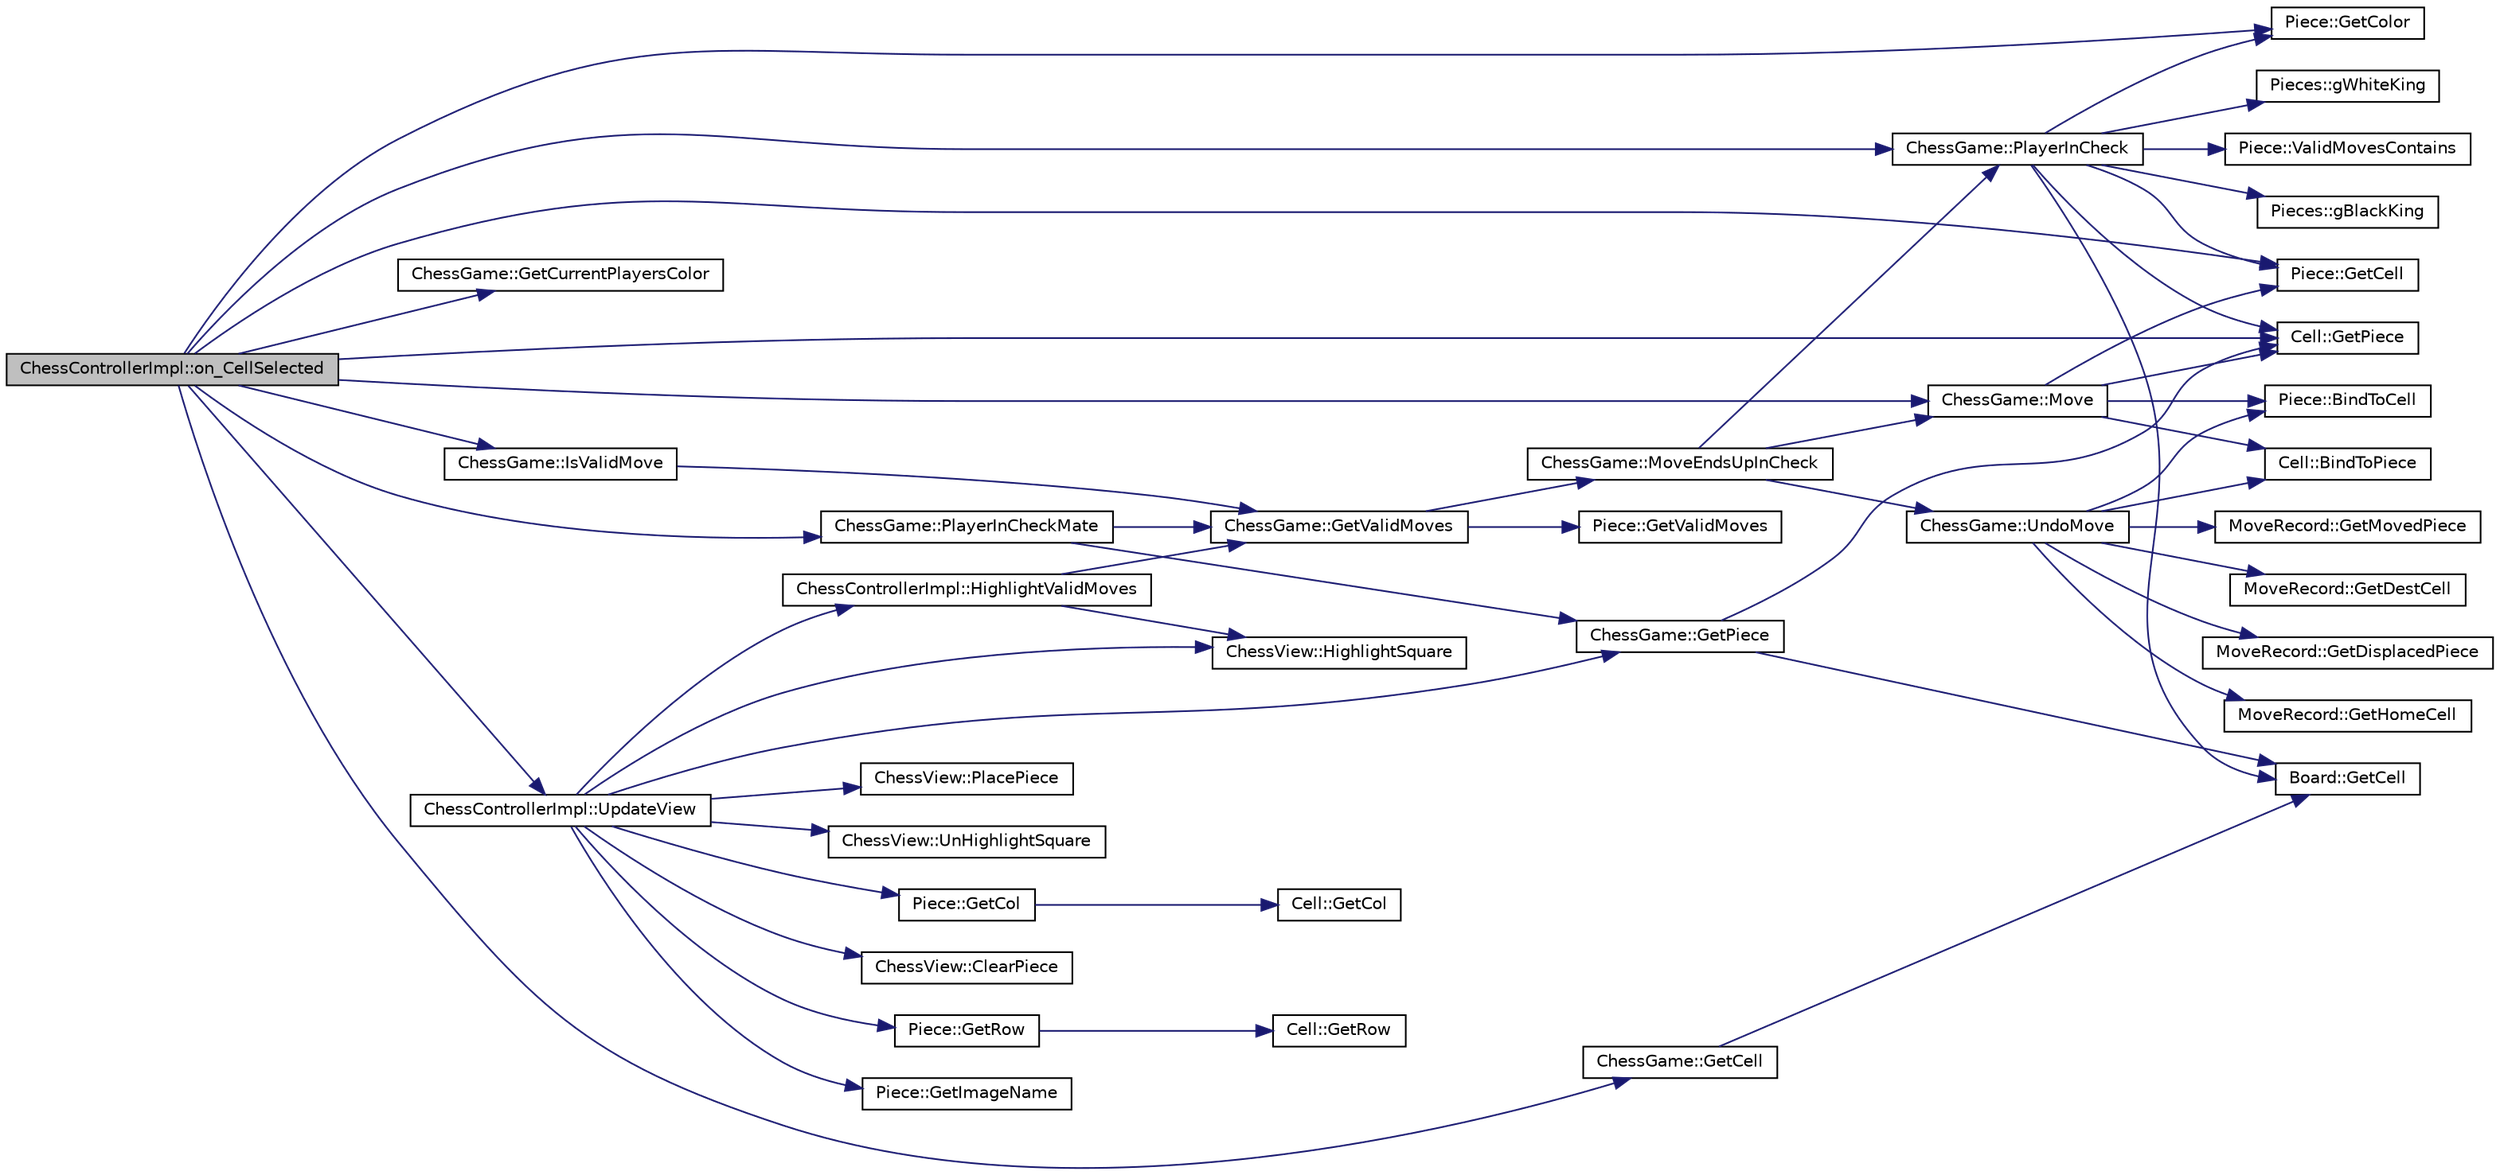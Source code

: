 digraph G
{
  bgcolor="transparent";
  edge [fontname="Helvetica",fontsize="10",labelfontname="Helvetica",labelfontsize="10"];
  node [fontname="Helvetica",fontsize="10",shape=record];
  rankdir=LR;
  Node1 [label="ChessControllerImpl::on_CellSelected",height=0.2,width=0.4,color="black", fillcolor="grey75", style="filled" fontcolor="black"];
  Node1 -> Node2 [color="midnightblue",fontsize="10",style="solid",fontname="Helvetica"];
  Node2 [label="Piece::GetCell",height=0.2,width=0.4,color="black",URL="$d5/df0/classPiece.html#a739c3bd5bda93a637c92e9522254aabe"];
  Node1 -> Node3 [color="midnightblue",fontsize="10",style="solid",fontname="Helvetica"];
  Node3 [label="ChessGame::GetCell",height=0.2,width=0.4,color="black",URL="$de/d7b/classChessGame.html#a60e72fbc299f3e08f1b9d71821857178",tooltip="Returns a pointer to the Cell of the respective row and column."];
  Node3 -> Node4 [color="midnightblue",fontsize="10",style="solid",fontname="Helvetica"];
  Node4 [label="Board::GetCell",height=0.2,width=0.4,color="black",URL="$de/d23/classBoard.html#a35976fe4d5108f29f9de9b83901cf74c"];
  Node1 -> Node5 [color="midnightblue",fontsize="10",style="solid",fontname="Helvetica"];
  Node5 [label="Piece::GetColor",height=0.2,width=0.4,color="black",URL="$d5/df0/classPiece.html#a30f7a75c0a9a7a7429dea1b72277db34"];
  Node1 -> Node6 [color="midnightblue",fontsize="10",style="solid",fontname="Helvetica"];
  Node6 [label="ChessGame::GetCurrentPlayersColor",height=0.2,width=0.4,color="black",URL="$de/d7b/classChessGame.html#ac5bfd4dc9518341f9170bcc76e7febb2"];
  Node1 -> Node7 [color="midnightblue",fontsize="10",style="solid",fontname="Helvetica"];
  Node7 [label="Cell::GetPiece",height=0.2,width=0.4,color="black",URL="$de/dfd/classCell.html#a101bba9095488768a82099930d4ffb61"];
  Node1 -> Node8 [color="midnightblue",fontsize="10",style="solid",fontname="Helvetica"];
  Node8 [label="ChessGame::IsValidMove",height=0.2,width=0.4,color="black",URL="$de/d7b/classChessGame.html#ae777cc48079034118c49901121ed8577"];
  Node8 -> Node9 [color="midnightblue",fontsize="10",style="solid",fontname="Helvetica"];
  Node9 [label="ChessGame::GetValidMoves",height=0.2,width=0.4,color="black",URL="$de/d7b/classChessGame.html#a879e95c697a952b9e7053fab986d0390",tooltip="Returns a new set of valid cells we can move to, based on whether those moves will result in the move..."];
  Node9 -> Node10 [color="midnightblue",fontsize="10",style="solid",fontname="Helvetica"];
  Node10 [label="Piece::GetValidMoves",height=0.2,width=0.4,color="black",URL="$d5/df0/classPiece.html#a1db2bbb2354fe4eeddd443289b4654c5",tooltip="Returns a set of the cells this piece is allowed to move to."];
  Node9 -> Node11 [color="midnightblue",fontsize="10",style="solid",fontname="Helvetica"];
  Node11 [label="ChessGame::MoveEndsUpInCheck",height=0.2,width=0.4,color="black",URL="$de/d7b/classChessGame.html#a4239f85058cd4250761cf346805a6fd5"];
  Node11 -> Node12 [color="midnightblue",fontsize="10",style="solid",fontname="Helvetica"];
  Node12 [label="ChessGame::Move",height=0.2,width=0.4,color="black",URL="$de/d7b/classChessGame.html#a9654080229c8c231fe8b9c4627c3d969",tooltip="Moves piece to destCell."];
  Node12 -> Node13 [color="midnightblue",fontsize="10",style="solid",fontname="Helvetica"];
  Node13 [label="Piece::BindToCell",height=0.2,width=0.4,color="black",URL="$d5/df0/classPiece.html#a8f18e1e69d0c9ff28f546c7003f12012",tooltip="Change the cell the piece points to."];
  Node12 -> Node14 [color="midnightblue",fontsize="10",style="solid",fontname="Helvetica"];
  Node14 [label="Cell::BindToPiece",height=0.2,width=0.4,color="black",URL="$de/dfd/classCell.html#a8893f7729383333815de49f2e64f40ee"];
  Node12 -> Node2 [color="midnightblue",fontsize="10",style="solid",fontname="Helvetica"];
  Node12 -> Node7 [color="midnightblue",fontsize="10",style="solid",fontname="Helvetica"];
  Node11 -> Node15 [color="midnightblue",fontsize="10",style="solid",fontname="Helvetica"];
  Node15 [label="ChessGame::PlayerInCheck",height=0.2,width=0.4,color="black",URL="$de/d7b/classChessGame.html#a34b64046ed709221d5f42647c4d6eafd",tooltip="Checks if this player is in check."];
  Node15 -> Node16 [color="midnightblue",fontsize="10",style="solid",fontname="Helvetica"];
  Node16 [label="Pieces::gBlackKing",height=0.2,width=0.4,color="black",URL="$d4/d73/classPieces.html#a9320e52d8d0fc81f65b49902bf83d65f"];
  Node15 -> Node2 [color="midnightblue",fontsize="10",style="solid",fontname="Helvetica"];
  Node15 -> Node4 [color="midnightblue",fontsize="10",style="solid",fontname="Helvetica"];
  Node15 -> Node5 [color="midnightblue",fontsize="10",style="solid",fontname="Helvetica"];
  Node15 -> Node7 [color="midnightblue",fontsize="10",style="solid",fontname="Helvetica"];
  Node15 -> Node17 [color="midnightblue",fontsize="10",style="solid",fontname="Helvetica"];
  Node17 [label="Pieces::gWhiteKing",height=0.2,width=0.4,color="black",URL="$d4/d73/classPieces.html#a7f90786626d9a0a6dfcd3e3d2b77af9f"];
  Node15 -> Node18 [color="midnightblue",fontsize="10",style="solid",fontname="Helvetica"];
  Node18 [label="Piece::ValidMovesContains",height=0.2,width=0.4,color="black",URL="$d5/df0/classPiece.html#ad9d5440df6034fc75561bbcedf921aa8"];
  Node11 -> Node19 [color="midnightblue",fontsize="10",style="solid",fontname="Helvetica"];
  Node19 [label="ChessGame::UndoMove",height=0.2,width=0.4,color="black",URL="$de/d7b/classChessGame.html#a30a423bc945c78c99a7d4cb34314a606"];
  Node19 -> Node13 [color="midnightblue",fontsize="10",style="solid",fontname="Helvetica"];
  Node19 -> Node14 [color="midnightblue",fontsize="10",style="solid",fontname="Helvetica"];
  Node19 -> Node20 [color="midnightblue",fontsize="10",style="solid",fontname="Helvetica"];
  Node20 [label="MoveRecord::GetDestCell",height=0.2,width=0.4,color="black",URL="$d0/d57/classMoveRecord.html#aabb88b1c18d9abe3f6ce6f9b6b0b7be8"];
  Node19 -> Node21 [color="midnightblue",fontsize="10",style="solid",fontname="Helvetica"];
  Node21 [label="MoveRecord::GetDisplacedPiece",height=0.2,width=0.4,color="black",URL="$d0/d57/classMoveRecord.html#a69e54798ff2ad91c217be406e80cc9a6"];
  Node19 -> Node22 [color="midnightblue",fontsize="10",style="solid",fontname="Helvetica"];
  Node22 [label="MoveRecord::GetHomeCell",height=0.2,width=0.4,color="black",URL="$d0/d57/classMoveRecord.html#aa9de77325f5c3cf80eddc3574cdf7a50"];
  Node19 -> Node23 [color="midnightblue",fontsize="10",style="solid",fontname="Helvetica"];
  Node23 [label="MoveRecord::GetMovedPiece",height=0.2,width=0.4,color="black",URL="$d0/d57/classMoveRecord.html#a71e59ebc247bf0cf867cff662c2907d3"];
  Node1 -> Node12 [color="midnightblue",fontsize="10",style="solid",fontname="Helvetica"];
  Node1 -> Node15 [color="midnightblue",fontsize="10",style="solid",fontname="Helvetica"];
  Node1 -> Node24 [color="midnightblue",fontsize="10",style="solid",fontname="Helvetica"];
  Node24 [label="ChessGame::PlayerInCheckMate",height=0.2,width=0.4,color="black",URL="$de/d7b/classChessGame.html#a0af5183b550a069d52eed574b599d4e3"];
  Node24 -> Node25 [color="midnightblue",fontsize="10",style="solid",fontname="Helvetica"];
  Node25 [label="ChessGame::GetPiece",height=0.2,width=0.4,color="black",URL="$de/d7b/classChessGame.html#a4dab23bc5612255b5933286c0e130a3a",tooltip="Returns a pointer to the Piece held in the respective row and column."];
  Node25 -> Node4 [color="midnightblue",fontsize="10",style="solid",fontname="Helvetica"];
  Node25 -> Node7 [color="midnightblue",fontsize="10",style="solid",fontname="Helvetica"];
  Node24 -> Node9 [color="midnightblue",fontsize="10",style="solid",fontname="Helvetica"];
  Node1 -> Node26 [color="midnightblue",fontsize="10",style="solid",fontname="Helvetica"];
  Node26 [label="ChessControllerImpl::UpdateView",height=0.2,width=0.4,color="black",URL="$d3/d40/classChessControllerImpl.html#a2caf4270e3f57c7fd1ca959042496770"];
  Node26 -> Node27 [color="midnightblue",fontsize="10",style="solid",fontname="Helvetica"];
  Node27 [label="ChessView::ClearPiece",height=0.2,width=0.4,color="black",URL="$d5/d7d/group__chessguiconv.html#ga0ac9c26e67d2c2b30fdff78778536742"];
  Node26 -> Node28 [color="midnightblue",fontsize="10",style="solid",fontname="Helvetica"];
  Node28 [label="Piece::GetCol",height=0.2,width=0.4,color="black",URL="$d5/df0/classPiece.html#a8879a418975a1cc86426ba45bfb6e3f7"];
  Node28 -> Node29 [color="midnightblue",fontsize="10",style="solid",fontname="Helvetica"];
  Node29 [label="Cell::GetCol",height=0.2,width=0.4,color="black",URL="$de/dfd/classCell.html#ab90b2b93e59ceaa3a74789fdfae3b82b"];
  Node26 -> Node30 [color="midnightblue",fontsize="10",style="solid",fontname="Helvetica"];
  Node30 [label="Piece::GetImageName",height=0.2,width=0.4,color="black",URL="$d5/df0/classPiece.html#a6990e92520a7b9137b7369f76e1b5599"];
  Node26 -> Node25 [color="midnightblue",fontsize="10",style="solid",fontname="Helvetica"];
  Node26 -> Node31 [color="midnightblue",fontsize="10",style="solid",fontname="Helvetica"];
  Node31 [label="Piece::GetRow",height=0.2,width=0.4,color="black",URL="$d5/df0/classPiece.html#a736ac1f2c6f91262d714ae6e87f7c0c6"];
  Node31 -> Node32 [color="midnightblue",fontsize="10",style="solid",fontname="Helvetica"];
  Node32 [label="Cell::GetRow",height=0.2,width=0.4,color="black",URL="$de/dfd/classCell.html#a89c871c1dd7e5ccbe158281a3b5e5a27"];
  Node26 -> Node33 [color="midnightblue",fontsize="10",style="solid",fontname="Helvetica"];
  Node33 [label="ChessView::HighlightSquare",height=0.2,width=0.4,color="black",URL="$d5/d7d/group__chessguiconv.html#ga954de14c91a1ca1bfb8fe87a4ae444d5"];
  Node26 -> Node34 [color="midnightblue",fontsize="10",style="solid",fontname="Helvetica"];
  Node34 [label="ChessControllerImpl::HighlightValidMoves",height=0.2,width=0.4,color="black",URL="$d3/d40/classChessControllerImpl.html#a8032c032222c911d35c5e594145eb26b"];
  Node34 -> Node9 [color="midnightblue",fontsize="10",style="solid",fontname="Helvetica"];
  Node34 -> Node33 [color="midnightblue",fontsize="10",style="solid",fontname="Helvetica"];
  Node26 -> Node35 [color="midnightblue",fontsize="10",style="solid",fontname="Helvetica"];
  Node35 [label="ChessView::PlacePiece",height=0.2,width=0.4,color="black",URL="$d5/d7d/group__chessguiconv.html#ga73e66457496b8bcb59b8f2d739a44f0c"];
  Node26 -> Node36 [color="midnightblue",fontsize="10",style="solid",fontname="Helvetica"];
  Node36 [label="ChessView::UnHighlightSquare",height=0.2,width=0.4,color="black",URL="$d5/d7d/group__chessguiconv.html#gaeb25a8328e52aad2bb499bdc0f4efae9"];
}
